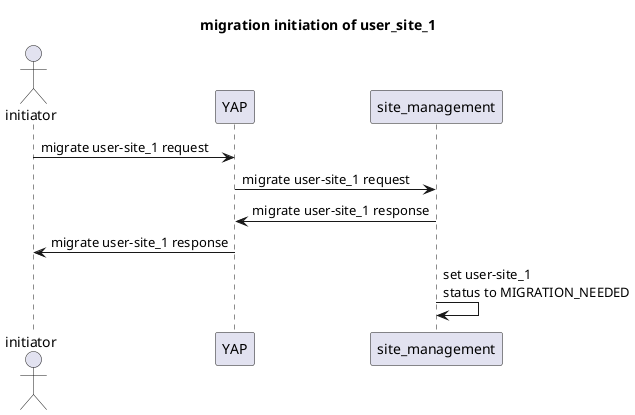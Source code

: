 @startuml
title migration initiation of user_site_1

actor initiator
participant YAP
participant site_management

initiator -> YAP : migrate user-site_1 request
YAP -> site_management : migrate user-site_1 request
site_management ->  YAP : migrate user-site_1 response
YAP -> initiator : migrate user-site_1 response

site_management -> site_management: set user-site_1\nstatus to MIGRATION_NEEDED
@enduml
-------------------------------------------------------------------------------------------------------------------------------------
@startuml
title app starts migration of user-site_1 to user_site_2

actor app
participant site_management
participant health
participant accounts

app -> site_management: get migration-group
app <- site_management: migration-group
app -> site_management: get login info:\n/sites/me/{siteId}/migration/{migratingUserSiteId}
note right: new endpoint
site_management -> site_management: store migrating-user-site-id\nfor callback
app <- site_management: login info
app -> app: provider OAuth
app -> site_management: callback
site_management -> site_management: set migrating-user-site\nmigrationStatus to MIGRATING_FROM
site_management -> site_management: set new-user-site\nmigrationStatus to MIGRATING_TO
app <- site_management: response new user-site-id
loop
    app -> health: polling
    app <- health: response: MIGRATING_TO
end loop

app -> app: match all the accounts

app -> site_management: migrate accounts: \n{\n matched accounts: {... ,...}\n new accounts: [...]\n closed accounts:[...]\n}

site_management -> accounts: handle migrate accounts request

site_management -> site_management: migrate user_site_1 to a new site_id
site_management -> site_management: set user-site_1\nmigrationStatus to NONE
site_management -> site_management: set user-site_2\nmigrationStatus to NONE

site_management -> site_management: refresh all user_sites
note right : this will overwrite unmatched\ntransactions in migrated accounts\n(30 days or since last data fetch)

@enduml-------------------------------------------------------------------------------------------------------------------------------------
@startuml
title site_management migrate user-site
start
:user-site_1
Yodlee
all accounts;
note: locked by migrationStatus MIGRATING_FROM
:accounts: get accounts for user_site_1;
note: matched accounts\nare already migrated
   if (accounts.isEmpty) then (yes)
    :delete user-site_1;
    note: all accounts were migrated\nand transactions are\ncoupled to account-ids
    :user-site_1
    deleted]
   else (no)
    :migrate user-site_1;
    :lookup site-id_2\nwith smaller whitelist;
    :update site-id_1;
    :user-site_1
    Yodlee
    site-id_2
    Savings & credit cards]
   endif
   end
@enduml
-------------------------------------------------------------------------------------------------------------------------------------
@startuml
title account migration
start
:{\n from: account-id_1,\n to:account-id_2***\n};]
:get account_1 by account-id;
note right: this account is linked\nto user_site_1
:get account_2 by account-id;
note right: this account is linked\nto user_site_2
:update account_1.userSiteId to account_2.userSiteId;
:update account_1.externalId to account_2.externalId;
:update account_1.siteId to account_2.siteId;
:update account_1.type to account_2.type;
:mark account_2 for deletion;
:remove account_2;
note right: only user-sites are scheduled, so we\nneed to remove the account immediately
note: this will also remove\nthe linked transactions
:return OK;
note right: account_1 transactions are \nautomatically updated in next refresh
end
: ***linked by (manual) matching;
@enduml

-----notes---------------------------------------------------------------------------------------------------------------------------
wat met hidden (current) accounts?
wat met closed (current) accounts?
wat als er alleen hidden/closed accounts overblijven na migratie bij yodlee?
wat als een bestaande account niet gematcht kan worden?
wat doe je als je niet een maand aan data op kan halen?
wat als je de appt killt halverwege?
transactions nodig in MVP of nice to have?

-----possible implementations--------------------------------------------------------------------------------------------------------
mapping tabel accounts migratie: internal id, external id


